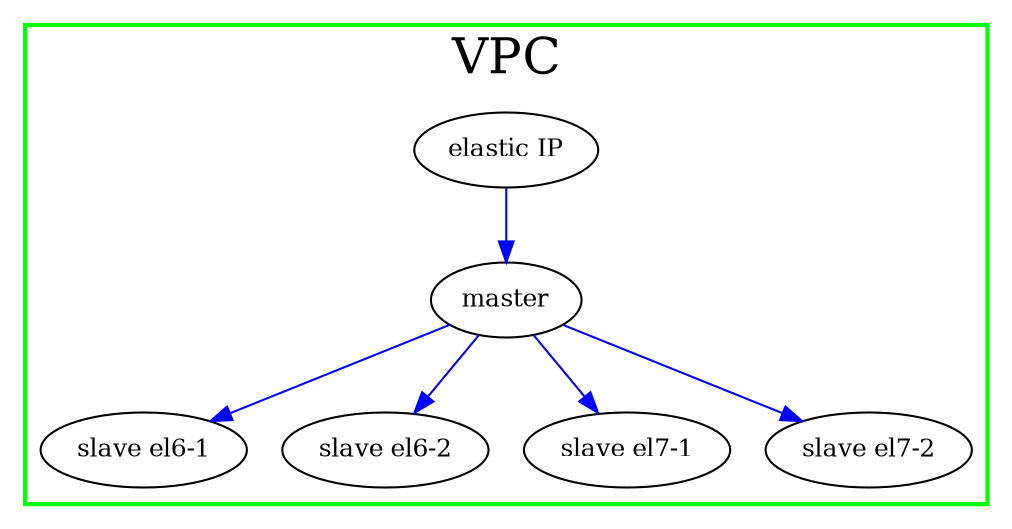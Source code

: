 digraph overlay_current
{
//  dpi=100
//  ranksep=1.5
  rankdir=TB
  overlap=false
  clusterrank=local

  {
    node [shape=ellipse fontsize=12 style=filled fillcolor=white]
    master
    el61 [label="slave el6-1"]
    el62 [label="slave el6-2"]
    el71 [label="slave el7-1"]
    el72 [label="slave el7-2"]
    eip [label="elastic IP"]
  }

  color=green
  fontsize=24
  style=bold

  subgraph cluster_0 {
    label="VPC"

    eip
    master
    el61
    el62
    el71
    el72

    { rank=same el61 el62 el71 el72 }
  }

  edge [color=blue]

  eip -> master
  master -> el61
  master -> el62
  master -> el71
  master -> el72
}
